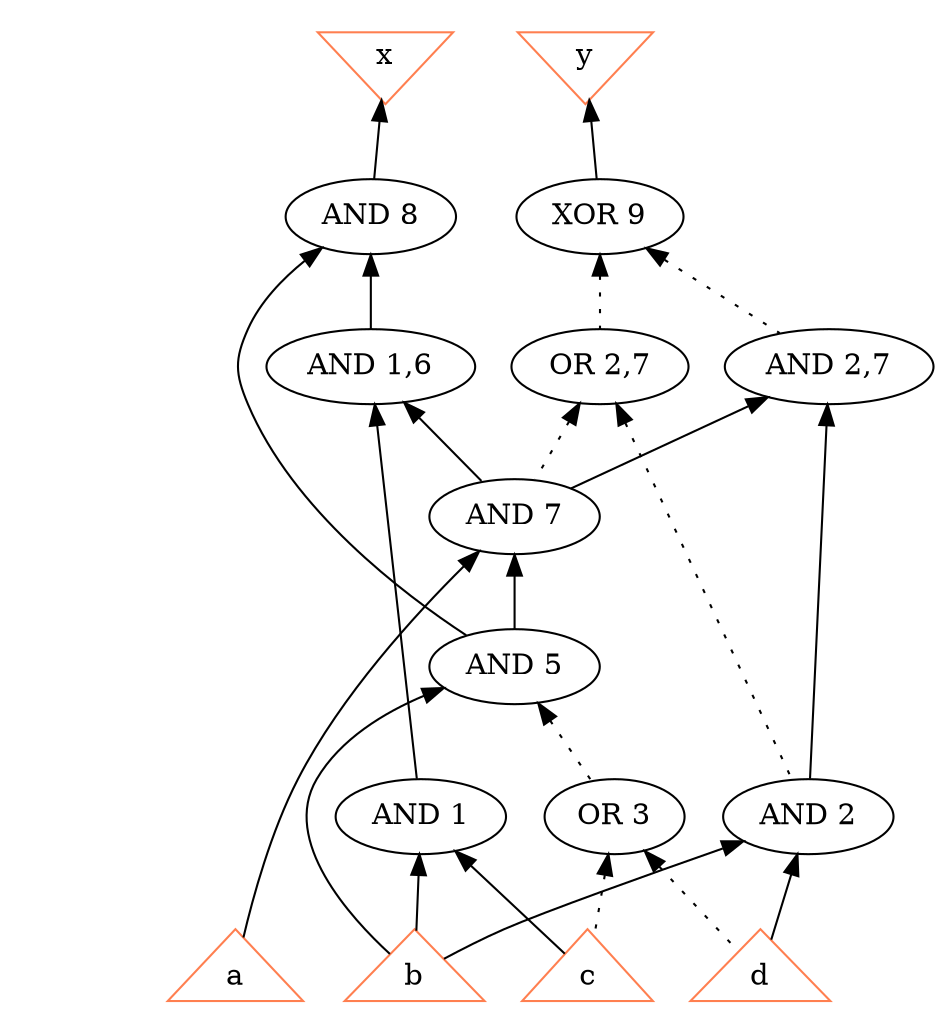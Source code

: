 # Network structure generated by ABC

digraph network {
size = "7.5,10";
center = true;
edge [dir = back];

{
  node [shape = plaintext];
  edge [style = invis];
  Level6 [label = ""];
  Level5 [label = ""];
  Level4 [label = ""];
  Level3 [label = ""];
  Level2 [label = ""];
  Level1 [label = ""];
  Level0 [label = ""];
  Level6 ->  Level5 ->  Level4 ->  Level3 ->  Level2 ->  Level1 ->  Level0;
}

{
  rank = same;
  Level6;
  Node_x [label = "x", shape = invtriangle, color = coral, fillcolor = coral];
  Node_y [label = "y", shape = invtriangle, color = coral, fillcolor = coral];
  Node_x -> Node_y [style = invis];
}

{
  rank = same;
  Level5;
  Node_XOR9 [label = "XOR 9\n", shape = ellipse];
  Node_AND8 [label = "AND 8\n", shape = ellipse];
}

{
  rank = same;
  Level4;
  Node_tmp1 [label = "AND 1,6\n", shape = ellipse];
  Node_AND9 [label = "AND 2,7\n", shape = ellipse];
  Node_NAND9 [label = "OR 2,7\n", shape = ellipse];
}

{
  rank = same;
  Level3;
  Node_AND7 [label = "AND 7\n", shape = ellipse];
}

{
  rank = same;
  Level2;
  Node_AND5 [label = "AND 5\n", shape = ellipse];
}

{
  rank = same;
  Level1;
  Node_AND1 [label = "AND 1\n", shape = ellipse];
  Node_AND2 [label = "AND 2\n", shape = ellipse];
  Node_NAND3 [label = "OR 3\n", shape = ellipse];
}

{
  rank = same;
  Level0;
  Node_a [label = "a", shape = triangle, color = coral, fillcolor = coral];
  Node_b [label = "b", shape = triangle, color = coral, fillcolor = coral];
  Node_c [label = "c", shape = triangle, color = coral, fillcolor = coral];
  Node_d [label = "d", shape = triangle, color = coral, fillcolor = coral];
  Node_a -> Node_b -> Node_c -> Node_d [style = invis];
}

Node_AND1 -> Node_b [style = solid];
Node_AND1 -> Node_c [style = solid];
Node_AND2 -> Node_b [style = solid];
Node_AND2 -> Node_d [style = solid];
Node_NAND3 -> Node_c [style = dotted];
Node_NAND3 -> Node_d [style = dotted];
Node_AND5 -> Node_b [style = solid];
Node_AND5 -> Node_NAND3 [style = dotted];
Node_AND7 -> Node_a [style = solid];
Node_AND7 -> Node_AND5 [style = solid];
Node_tmp1 -> Node_AND1 [style = solid];
Node_tmp1 -> Node_AND7 [style = solid];
Node_AND8 -> Node_tmp1 [style = solid];
Node_AND8 -> Node_AND5 [style = solid];
Node_AND9 -> Node_AND2 [style = solid];
Node_AND9 -> Node_AND7 [style = solid];
Node_NAND9 -> Node_AND2 [style = dotted];
Node_NAND9 -> Node_AND7 [style = dotted];
Node_XOR9 -> Node_AND9 [style = dotted];
Node_XOR9 -> Node_NAND9 [style = dotted];
Node_x -> Node_AND8 [style = solid];
Node_y -> Node_XOR9 [style = solid];
}

